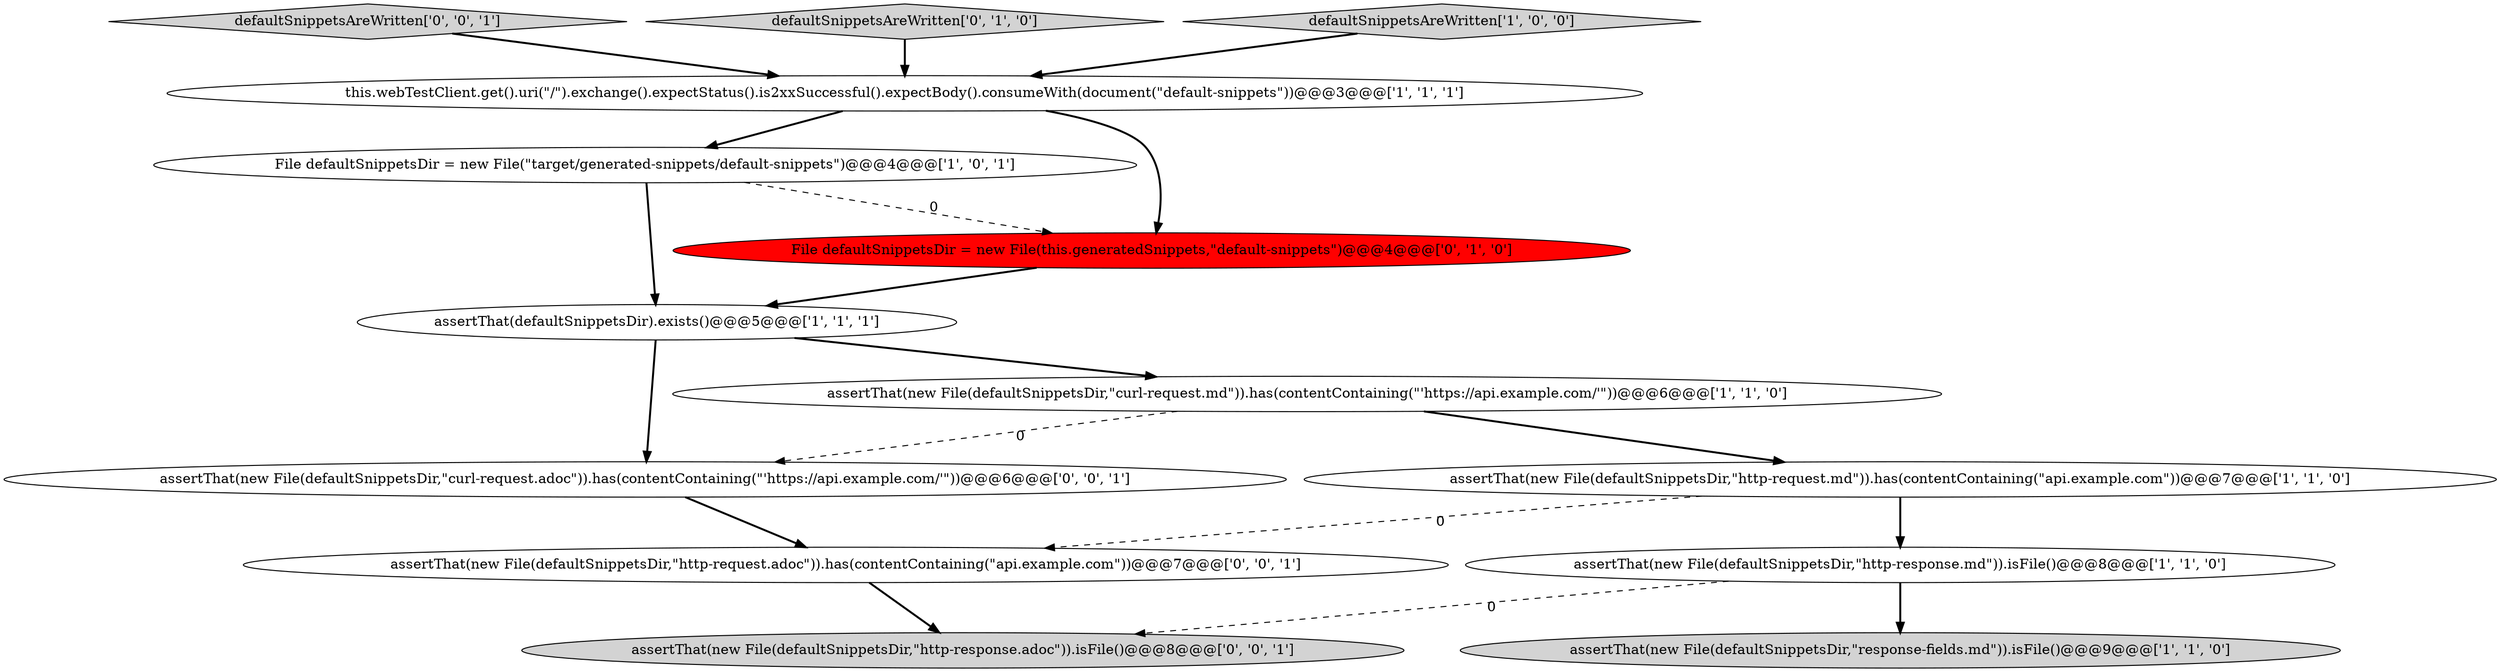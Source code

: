 digraph {
4 [style = filled, label = "this.webTestClient.get().uri(\"/\").exchange().expectStatus().is2xxSuccessful().expectBody().consumeWith(document(\"default-snippets\"))@@@3@@@['1', '1', '1']", fillcolor = white, shape = ellipse image = "AAA0AAABBB1BBB"];
3 [style = filled, label = "assertThat(new File(defaultSnippetsDir,\"response-fields.md\")).isFile()@@@9@@@['1', '1', '0']", fillcolor = lightgray, shape = ellipse image = "AAA0AAABBB1BBB"];
13 [style = filled, label = "defaultSnippetsAreWritten['0', '0', '1']", fillcolor = lightgray, shape = diamond image = "AAA0AAABBB3BBB"];
6 [style = filled, label = "assertThat(new File(defaultSnippetsDir,\"http-response.md\")).isFile()@@@8@@@['1', '1', '0']", fillcolor = white, shape = ellipse image = "AAA0AAABBB1BBB"];
9 [style = filled, label = "defaultSnippetsAreWritten['0', '1', '0']", fillcolor = lightgray, shape = diamond image = "AAA0AAABBB2BBB"];
10 [style = filled, label = "assertThat(new File(defaultSnippetsDir,\"http-response.adoc\")).isFile()@@@8@@@['0', '0', '1']", fillcolor = lightgray, shape = ellipse image = "AAA0AAABBB3BBB"];
12 [style = filled, label = "assertThat(new File(defaultSnippetsDir,\"http-request.adoc\")).has(contentContaining(\"api.example.com\"))@@@7@@@['0', '0', '1']", fillcolor = white, shape = ellipse image = "AAA0AAABBB3BBB"];
7 [style = filled, label = "File defaultSnippetsDir = new File(\"target/generated-snippets/default-snippets\")@@@4@@@['1', '0', '1']", fillcolor = white, shape = ellipse image = "AAA0AAABBB1BBB"];
11 [style = filled, label = "assertThat(new File(defaultSnippetsDir,\"curl-request.adoc\")).has(contentContaining(\"'https://api.example.com/'\"))@@@6@@@['0', '0', '1']", fillcolor = white, shape = ellipse image = "AAA0AAABBB3BBB"];
1 [style = filled, label = "defaultSnippetsAreWritten['1', '0', '0']", fillcolor = lightgray, shape = diamond image = "AAA0AAABBB1BBB"];
2 [style = filled, label = "assertThat(new File(defaultSnippetsDir,\"http-request.md\")).has(contentContaining(\"api.example.com\"))@@@7@@@['1', '1', '0']", fillcolor = white, shape = ellipse image = "AAA0AAABBB1BBB"];
0 [style = filled, label = "assertThat(new File(defaultSnippetsDir,\"curl-request.md\")).has(contentContaining(\"'https://api.example.com/'\"))@@@6@@@['1', '1', '0']", fillcolor = white, shape = ellipse image = "AAA0AAABBB1BBB"];
5 [style = filled, label = "assertThat(defaultSnippetsDir).exists()@@@5@@@['1', '1', '1']", fillcolor = white, shape = ellipse image = "AAA0AAABBB1BBB"];
8 [style = filled, label = "File defaultSnippetsDir = new File(this.generatedSnippets,\"default-snippets\")@@@4@@@['0', '1', '0']", fillcolor = red, shape = ellipse image = "AAA1AAABBB2BBB"];
6->3 [style = bold, label=""];
4->8 [style = bold, label=""];
2->12 [style = dashed, label="0"];
1->4 [style = bold, label=""];
7->5 [style = bold, label=""];
5->11 [style = bold, label=""];
11->12 [style = bold, label=""];
12->10 [style = bold, label=""];
0->11 [style = dashed, label="0"];
6->10 [style = dashed, label="0"];
8->5 [style = bold, label=""];
5->0 [style = bold, label=""];
2->6 [style = bold, label=""];
4->7 [style = bold, label=""];
9->4 [style = bold, label=""];
0->2 [style = bold, label=""];
13->4 [style = bold, label=""];
7->8 [style = dashed, label="0"];
}
